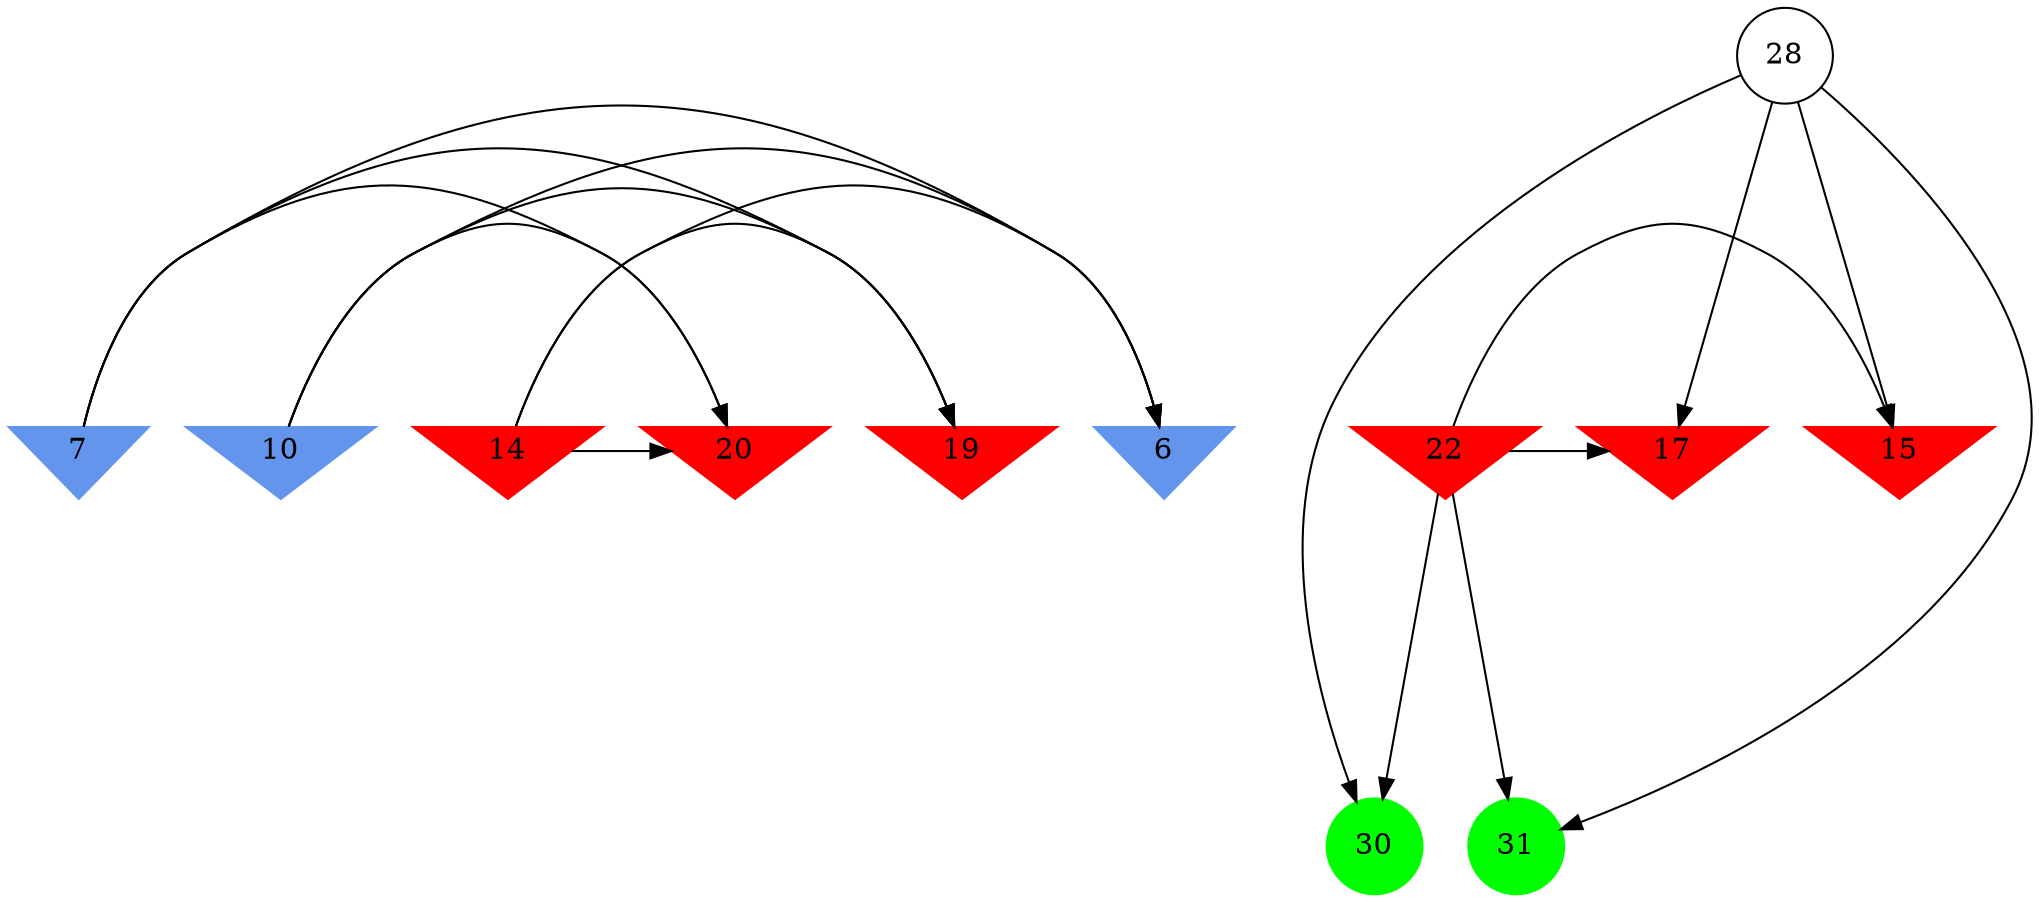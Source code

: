 digraph brain {
	ranksep=2.0;
	6 [shape=invtriangle,style=filled,color=cornflowerblue];
	7 [shape=invtriangle,style=filled,color=cornflowerblue];
	10 [shape=invtriangle,style=filled,color=cornflowerblue];
	14 [shape=invtriangle,style=filled,color=red];
	15 [shape=invtriangle,style=filled,color=red];
	17 [shape=invtriangle,style=filled,color=red];
	19 [shape=invtriangle,style=filled,color=red];
	20 [shape=invtriangle,style=filled,color=red];
	22 [shape=invtriangle,style=filled,color=red];
	28 [shape=circle,color=black];
	30 [shape=circle,style=filled,color=green];
	31 [shape=circle,style=filled,color=green];
	28	->	31;
	28	->	15;
	28	->	30;
	28	->	17;
	22	->	31;
	22	->	15;
	22	->	30;
	22	->	17;
	14	->	19;
	14	->	6;
	14	->	20;
	10	->	19;
	10	->	6;
	10	->	20;
	7	->	19;
	7	->	6;
	7	->	20;
	{ rank=same; 6; 7; 10; 14; 15; 17; 19; 20; 22; }
	{ rank=same; 28; }
	{ rank=same; 30; 31; }
}
